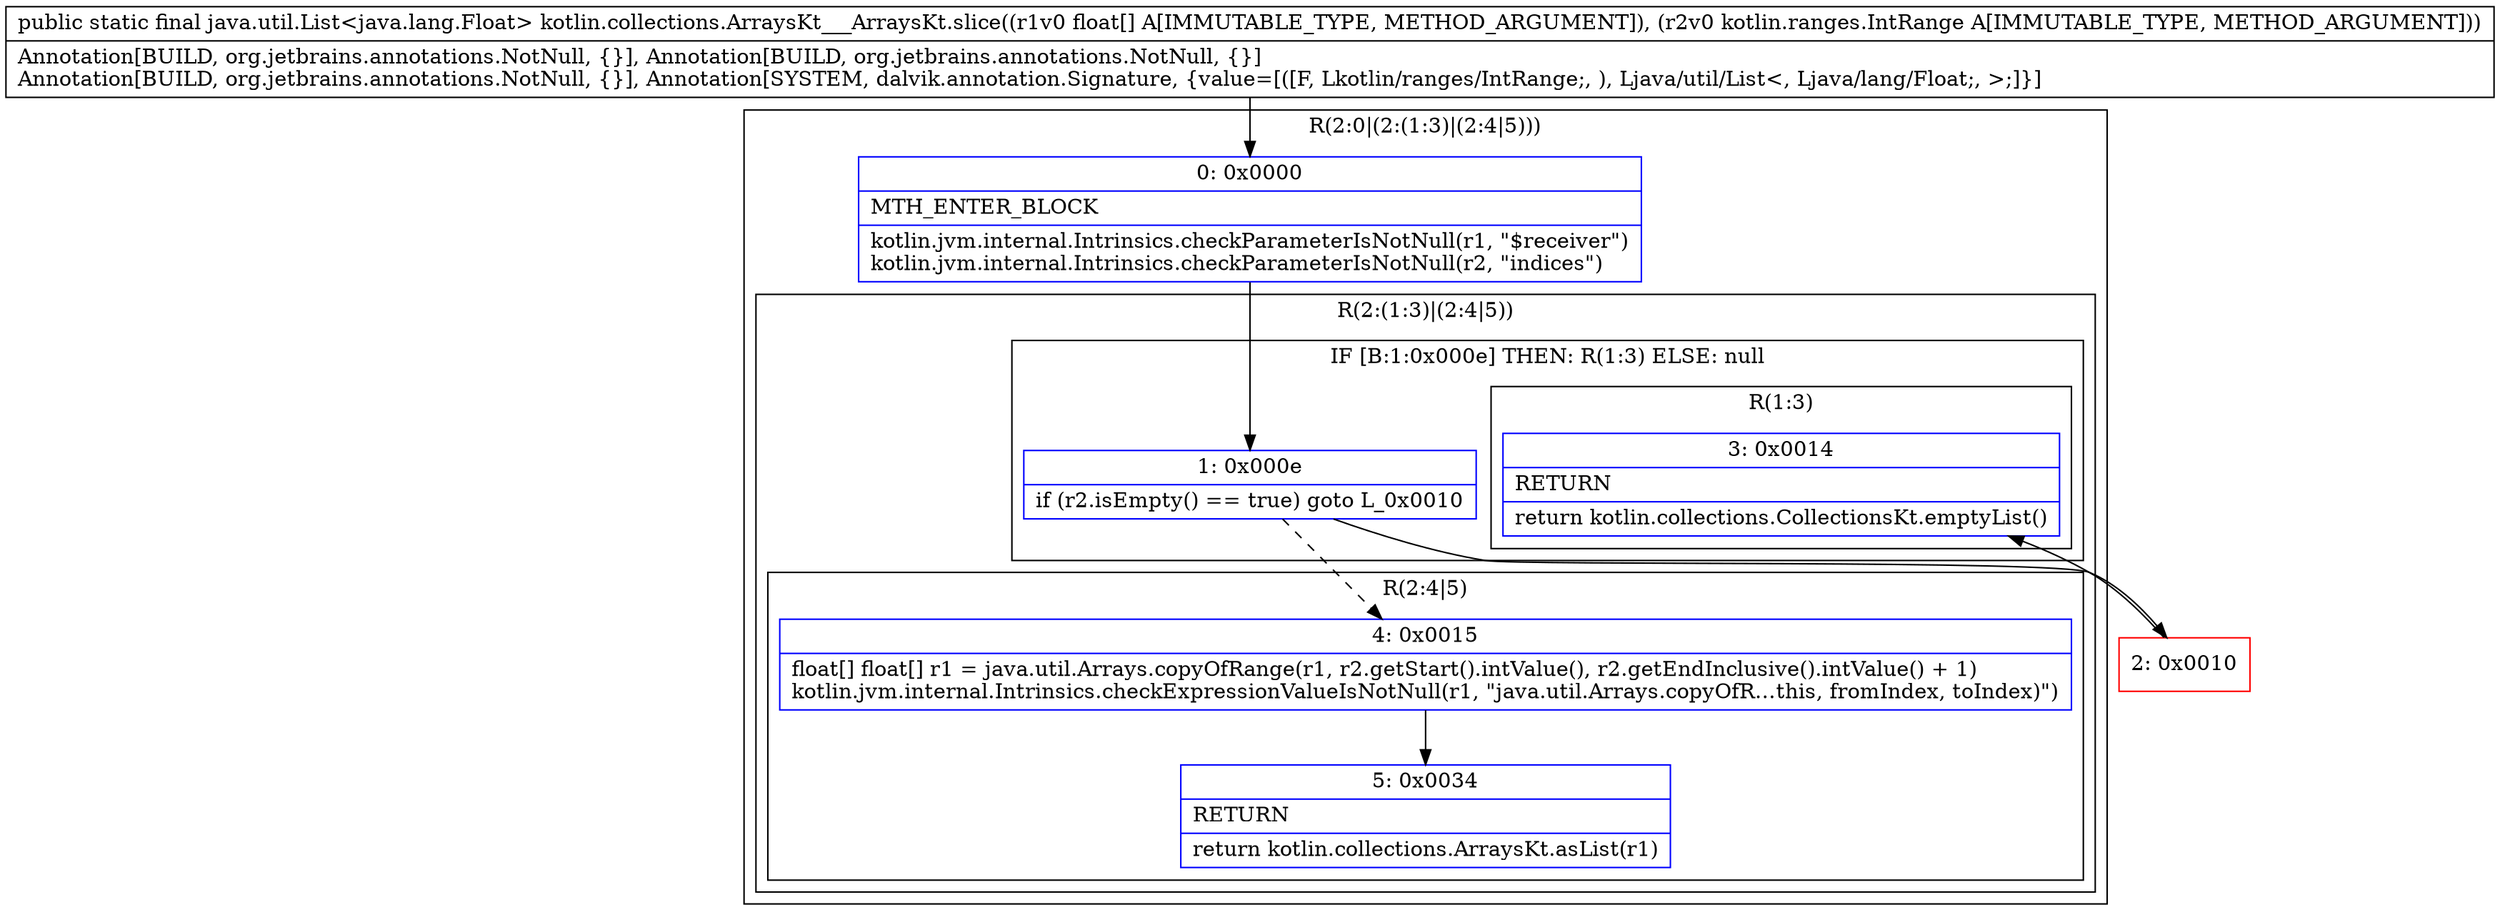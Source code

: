 digraph "CFG forkotlin.collections.ArraysKt___ArraysKt.slice([FLkotlin\/ranges\/IntRange;)Ljava\/util\/List;" {
subgraph cluster_Region_462188942 {
label = "R(2:0|(2:(1:3)|(2:4|5)))";
node [shape=record,color=blue];
Node_0 [shape=record,label="{0\:\ 0x0000|MTH_ENTER_BLOCK\l|kotlin.jvm.internal.Intrinsics.checkParameterIsNotNull(r1, \"$receiver\")\lkotlin.jvm.internal.Intrinsics.checkParameterIsNotNull(r2, \"indices\")\l}"];
subgraph cluster_Region_1167355749 {
label = "R(2:(1:3)|(2:4|5))";
node [shape=record,color=blue];
subgraph cluster_IfRegion_1072731792 {
label = "IF [B:1:0x000e] THEN: R(1:3) ELSE: null";
node [shape=record,color=blue];
Node_1 [shape=record,label="{1\:\ 0x000e|if (r2.isEmpty() == true) goto L_0x0010\l}"];
subgraph cluster_Region_1935799817 {
label = "R(1:3)";
node [shape=record,color=blue];
Node_3 [shape=record,label="{3\:\ 0x0014|RETURN\l|return kotlin.collections.CollectionsKt.emptyList()\l}"];
}
}
subgraph cluster_Region_279114624 {
label = "R(2:4|5)";
node [shape=record,color=blue];
Node_4 [shape=record,label="{4\:\ 0x0015|float[] float[] r1 = java.util.Arrays.copyOfRange(r1, r2.getStart().intValue(), r2.getEndInclusive().intValue() + 1)\lkotlin.jvm.internal.Intrinsics.checkExpressionValueIsNotNull(r1, \"java.util.Arrays.copyOfR…this, fromIndex, toIndex)\")\l}"];
Node_5 [shape=record,label="{5\:\ 0x0034|RETURN\l|return kotlin.collections.ArraysKt.asList(r1)\l}"];
}
}
}
Node_2 [shape=record,color=red,label="{2\:\ 0x0010}"];
MethodNode[shape=record,label="{public static final java.util.List\<java.lang.Float\> kotlin.collections.ArraysKt___ArraysKt.slice((r1v0 float[] A[IMMUTABLE_TYPE, METHOD_ARGUMENT]), (r2v0 kotlin.ranges.IntRange A[IMMUTABLE_TYPE, METHOD_ARGUMENT]))  | Annotation[BUILD, org.jetbrains.annotations.NotNull, \{\}], Annotation[BUILD, org.jetbrains.annotations.NotNull, \{\}]\lAnnotation[BUILD, org.jetbrains.annotations.NotNull, \{\}], Annotation[SYSTEM, dalvik.annotation.Signature, \{value=[([F, Lkotlin\/ranges\/IntRange;, ), Ljava\/util\/List\<, Ljava\/lang\/Float;, \>;]\}]\l}"];
MethodNode -> Node_0;
Node_0 -> Node_1;
Node_1 -> Node_2;
Node_1 -> Node_4[style=dashed];
Node_4 -> Node_5;
Node_2 -> Node_3;
}


